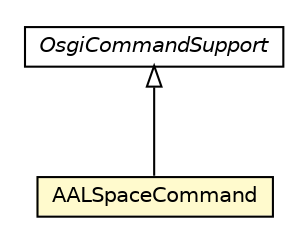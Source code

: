 #!/usr/local/bin/dot
#
# Class diagram 
# Generated by UMLGraph version R5_6-24-gf6e263 (http://www.umlgraph.org/)
#

digraph G {
	edge [fontname="Helvetica",fontsize=10,labelfontname="Helvetica",labelfontsize=10];
	node [fontname="Helvetica",fontsize=10,shape=plaintext];
	nodesep=0.25;
	ranksep=0.5;
	// org.universAAL.middleware.shell.universAAL.osgi.AALSpaceCommand
	c1549601 [label=<<table title="org.universAAL.middleware.shell.universAAL.osgi.AALSpaceCommand" border="0" cellborder="1" cellspacing="0" cellpadding="2" port="p" bgcolor="lemonChiffon" href="./AALSpaceCommand.html">
		<tr><td><table border="0" cellspacing="0" cellpadding="1">
<tr><td align="center" balign="center"> AALSpaceCommand </td></tr>
		</table></td></tr>
		</table>>, URL="./AALSpaceCommand.html", fontname="Helvetica", fontcolor="black", fontsize=10.0];
	//org.universAAL.middleware.shell.universAAL.osgi.AALSpaceCommand extends org.apache.karaf.shell.console.OsgiCommandSupport
	c1551212:p -> c1549601:p [dir=back,arrowtail=empty];
	// org.apache.karaf.shell.console.OsgiCommandSupport
	c1551212 [label=<<table title="org.apache.karaf.shell.console.OsgiCommandSupport" border="0" cellborder="1" cellspacing="0" cellpadding="2" port="p" href="http://java.sun.com/j2se/1.4.2/docs/api/org/apache/karaf/shell/console/OsgiCommandSupport.html">
		<tr><td><table border="0" cellspacing="0" cellpadding="1">
<tr><td align="center" balign="center"><font face="Helvetica-Oblique"> OsgiCommandSupport </font></td></tr>
		</table></td></tr>
		</table>>, URL="http://java.sun.com/j2se/1.4.2/docs/api/org/apache/karaf/shell/console/OsgiCommandSupport.html", fontname="Helvetica", fontcolor="black", fontsize=10.0];
}


